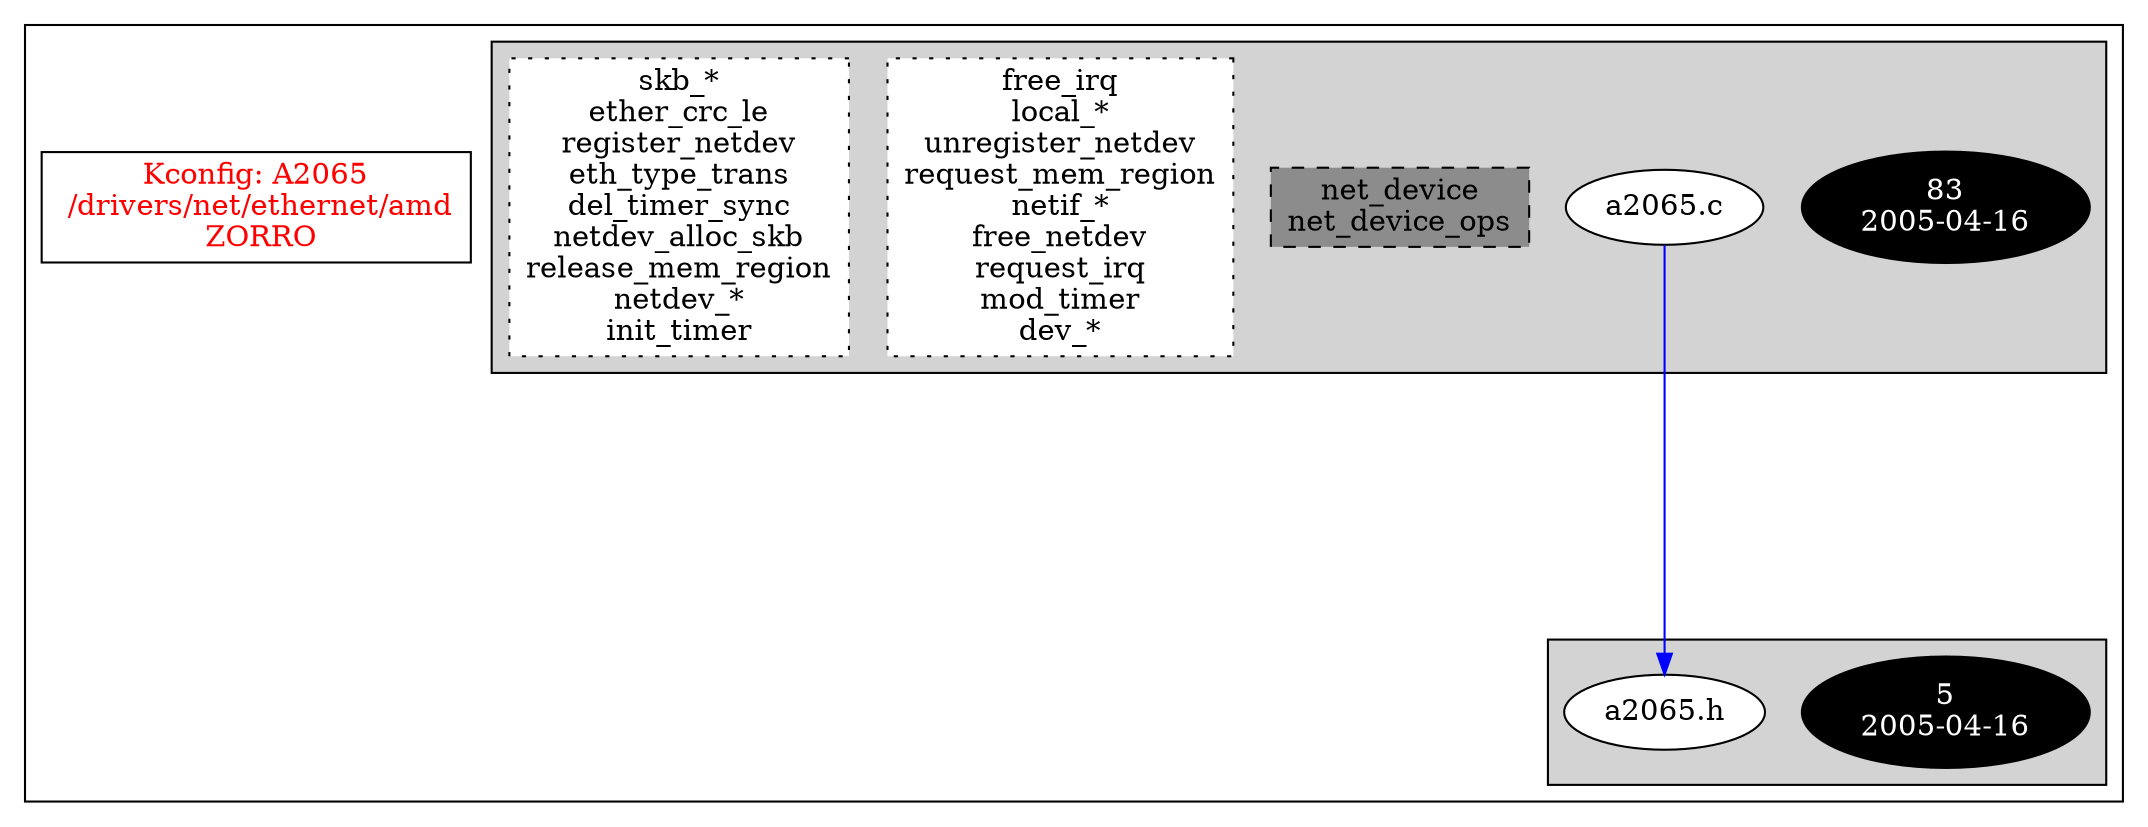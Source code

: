 digraph Driver {
	ranksep=2;
	splines=ortho;
	//Symbol: A2065
	subgraph "cluster_A2065"{
		subgraph "cluster_a2065.h" {
			style=filled
			"commit_a2065.h" [style=filled, fillcolor=black, fontcolor=white, label="5\n2005-04-16"];
			"a2065.h" [style=filled, fillcolor=white, fontcolor=black, label="a2065.h\n"];
		}
		subgraph "cluster_a2065.c" {
			style=filled
			"commit_a2065.c" [style=filled, fillcolor=black, fontcolor=white, label="83\n2005-04-16"];
			"a2065.c" [style=filled, fillcolor=white, fontcolor=black, label="a2065.c\n"];
			"structs-a2065.c" [style="filled,dashed" shape=box, fillcolor=grey55, fontcolor=black, label="net_device\nnet_device_ops\n"];
			"funccall2-a2065.c" [style="filled,dotted" shape=box, fillcolor=white, fontcolor=black, label="free_irq\nlocal_*\nunregister_netdev\nrequest_mem_region\nnetif_*\nfree_netdev\nrequest_irq\nmod_timer\ndev_*\n"];
			"funccall1-a2065.c" [style="filled,dotted" shape=box, fillcolor=white, fontcolor=black, label="skb_*\nether_crc_le\nregister_netdev\neth_type_trans\ndel_timer_sync\nnetdev_alloc_skb\nrelease_mem_region\nnetdev_*\ninit_timer\n"];
		}
		"K:A2065" [label="Kconfig: A2065\n /drivers/net/ethernet/amd\n  ZORRO ", shape=box, fontcolor=red];
	}
"a2065.c" -> "a2065.h"[color=blue];
}
